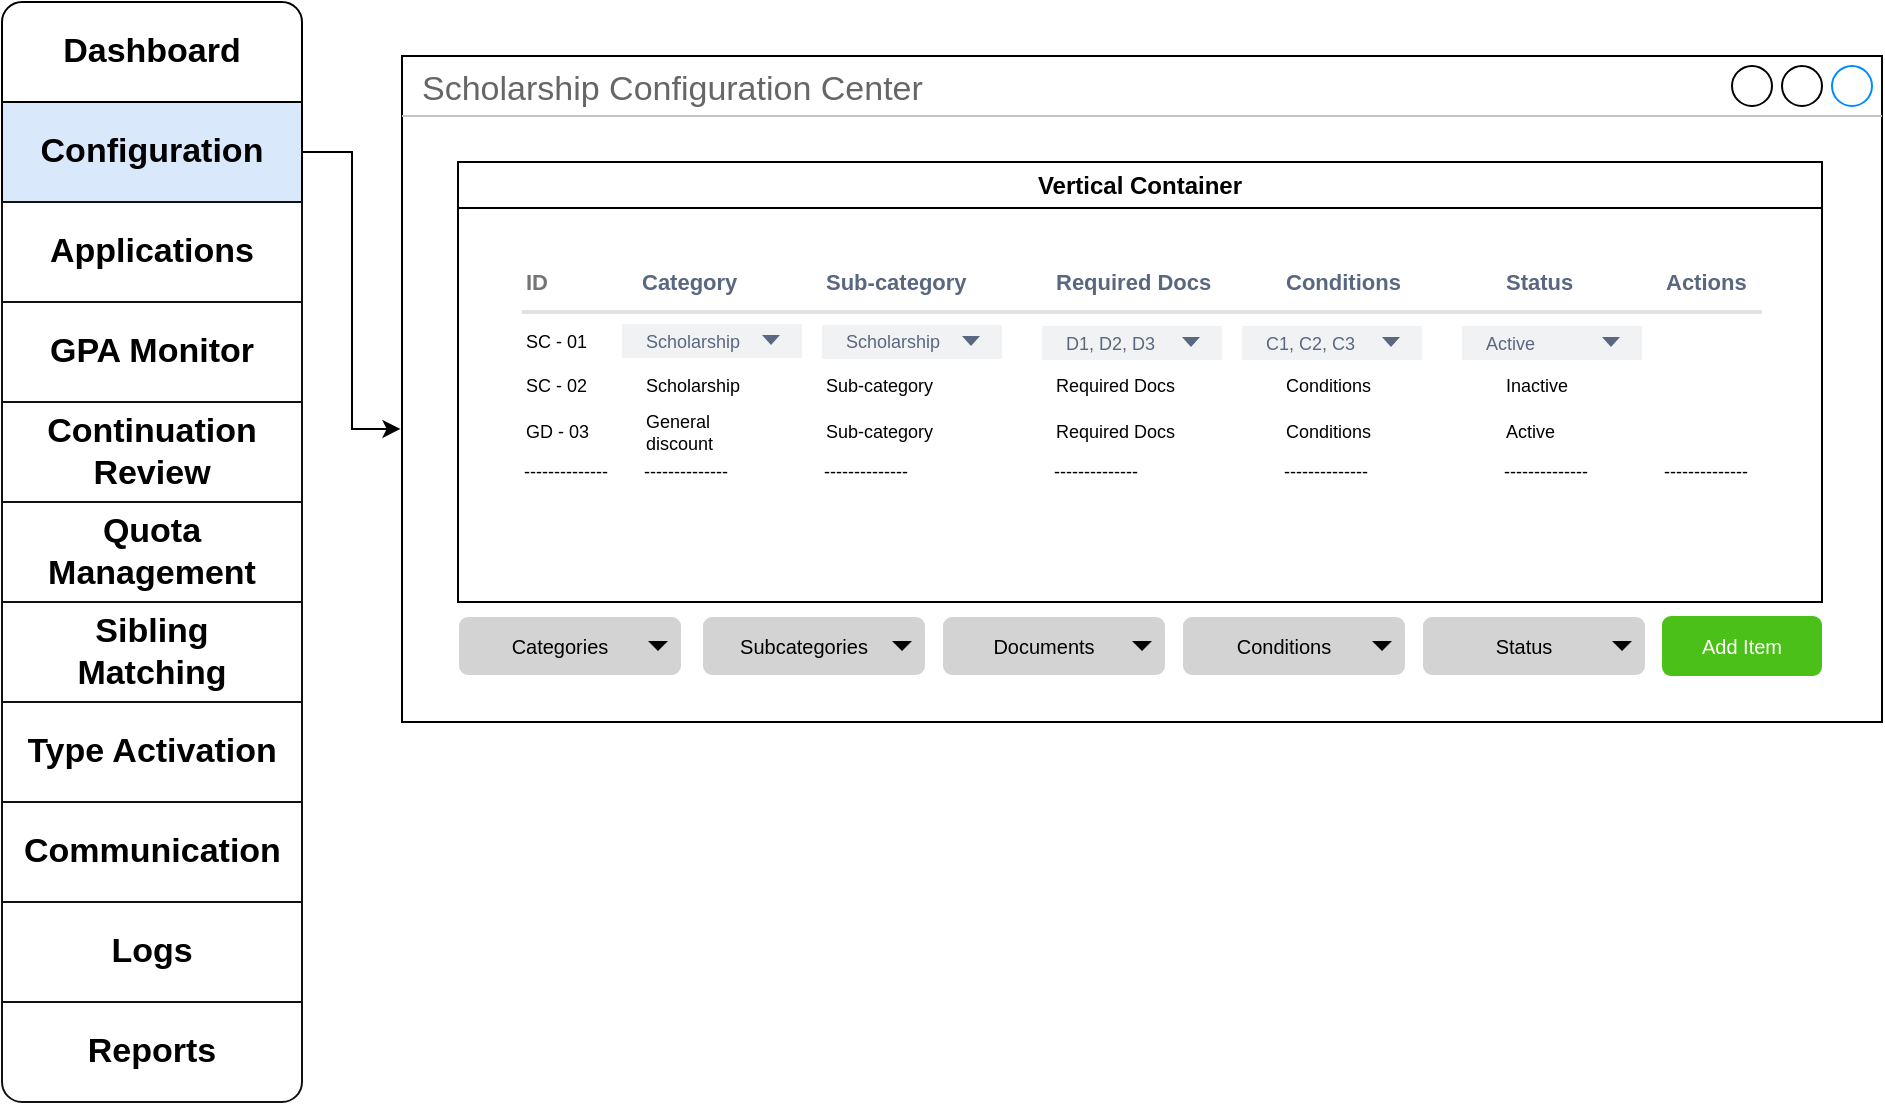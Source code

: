 <mxfile version="28.0.4">
  <diagram name="Page-1" id="Rbdsz5qpxLwi2ZQge7if">
    <mxGraphModel dx="756" dy="1519" grid="1" gridSize="10" guides="1" tooltips="1" connect="1" arrows="1" fold="1" page="1" pageScale="1" pageWidth="850" pageHeight="1100" math="0" shadow="0">
      <root>
        <mxCell id="0" />
        <mxCell id="1" parent="0" />
        <mxCell id="dKTOwhcVV6ruJDF4YYmx-1" value="Scholarship Configuration Center" style="strokeWidth=1;shadow=0;dashed=0;align=center;html=1;shape=mxgraph.mockup.containers.window;align=left;verticalAlign=top;spacingLeft=8;strokeColor2=#008cff;strokeColor3=#c4c4c4;fontColor=#666666;mainText=;fontSize=17;labelBackgroundColor=none;whiteSpace=wrap;" parent="1" vertex="1">
          <mxGeometry x="230" y="-103" width="740" height="333" as="geometry" />
        </mxCell>
        <mxCell id="dKTOwhcVV6ruJDF4YYmx-2" value="" style="swimlane;shape=mxgraph.bootstrap.anchor;strokeColor=light-dark(#121212, #ededed);fillColor=#ffffff;fontColor=#000000;fontStyle=0;childLayout=stackLayout;horizontal=1;startSize=0;horizontalStack=0;resizeParent=1;resizeParentMax=0;resizeLast=0;collapsible=0;marginBottom=0;whiteSpace=wrap;html=1;" parent="1" vertex="1">
          <mxGeometry x="30" y="-130" width="150" height="550" as="geometry" />
        </mxCell>
        <mxCell id="dKTOwhcVV6ruJDF4YYmx-3" value="Dashboard" style="text;strokeColor=light-dark(#000000, #229afd);align=center;verticalAlign=middle;spacingLeft=10;spacingRight=10;overflow=hidden;points=[[0,0.5],[1,0.5]];portConstraint=eastwest;rotatable=0;whiteSpace=wrap;html=1;shape=mxgraph.mockup.topButton;rSize=10;fillColor=light-dark(#ffffff, #229afd);fontColor=#000000;fontSize=17;fontStyle=1;" parent="dKTOwhcVV6ruJDF4YYmx-2" vertex="1">
          <mxGeometry width="150" height="50" as="geometry" />
        </mxCell>
        <mxCell id="dKTOwhcVV6ruJDF4YYmx-4" value="Configuration" style="text;strokeColor=light-dark(#000000, #5c79a3);align=center;verticalAlign=middle;spacingLeft=10;spacingRight=10;overflow=hidden;points=[[0,0.5],[1,0.5]];portConstraint=eastwest;rotatable=0;whiteSpace=wrap;html=1;rSize=5;fillColor=#dae8fc;fontSize=17;fontStyle=1;" parent="dKTOwhcVV6ruJDF4YYmx-2" vertex="1">
          <mxGeometry y="50" width="150" height="50" as="geometry" />
        </mxCell>
        <mxCell id="dKTOwhcVV6ruJDF4YYmx-5" value="Applications" style="text;strokeColor=inherit;align=center;verticalAlign=middle;spacingLeft=10;spacingRight=10;overflow=hidden;points=[[0,0.5],[1,0.5]];portConstraint=eastwest;rotatable=0;whiteSpace=wrap;html=1;rSize=5;fillColor=inherit;fontColor=inherit;fontSize=17;fontStyle=1;" parent="dKTOwhcVV6ruJDF4YYmx-2" vertex="1">
          <mxGeometry y="100" width="150" height="50" as="geometry" />
        </mxCell>
        <mxCell id="dKTOwhcVV6ruJDF4YYmx-74" value="GPA Monitor" style="text;strokeColor=inherit;align=center;verticalAlign=middle;spacingLeft=10;spacingRight=10;overflow=hidden;points=[[0,0.5],[1,0.5]];portConstraint=eastwest;rotatable=0;whiteSpace=wrap;html=1;rSize=5;fillColor=inherit;fontColor=inherit;fontSize=17;fontStyle=1;" parent="dKTOwhcVV6ruJDF4YYmx-2" vertex="1">
          <mxGeometry y="150" width="150" height="50" as="geometry" />
        </mxCell>
        <mxCell id="dKTOwhcVV6ruJDF4YYmx-75" value="Continuation Review" style="text;strokeColor=inherit;align=center;verticalAlign=middle;spacingLeft=10;spacingRight=10;overflow=hidden;points=[[0,0.5],[1,0.5]];portConstraint=eastwest;rotatable=0;whiteSpace=wrap;html=1;rSize=5;fillColor=inherit;fontColor=inherit;fontSize=17;fontStyle=1;" parent="dKTOwhcVV6ruJDF4YYmx-2" vertex="1">
          <mxGeometry y="200" width="150" height="50" as="geometry" />
        </mxCell>
        <mxCell id="dKTOwhcVV6ruJDF4YYmx-76" value="Quota Management" style="text;strokeColor=inherit;align=center;verticalAlign=middle;spacingLeft=10;spacingRight=10;overflow=hidden;points=[[0,0.5],[1,0.5]];portConstraint=eastwest;rotatable=0;whiteSpace=wrap;html=1;rSize=5;fillColor=inherit;fontColor=inherit;fontSize=17;fontStyle=1;" parent="dKTOwhcVV6ruJDF4YYmx-2" vertex="1">
          <mxGeometry y="250" width="150" height="50" as="geometry" />
        </mxCell>
        <mxCell id="dKTOwhcVV6ruJDF4YYmx-77" value="Sibling Matching" style="text;strokeColor=inherit;align=center;verticalAlign=middle;spacingLeft=10;spacingRight=10;overflow=hidden;points=[[0,0.5],[1,0.5]];portConstraint=eastwest;rotatable=0;whiteSpace=wrap;html=1;rSize=5;fillColor=inherit;fontColor=inherit;fontSize=17;fontStyle=1;" parent="dKTOwhcVV6ruJDF4YYmx-2" vertex="1">
          <mxGeometry y="300" width="150" height="50" as="geometry" />
        </mxCell>
        <mxCell id="dKTOwhcVV6ruJDF4YYmx-78" value="Type Activation" style="text;strokeColor=inherit;align=center;verticalAlign=middle;spacingLeft=10;spacingRight=10;overflow=hidden;points=[[0,0.5],[1,0.5]];portConstraint=eastwest;rotatable=0;whiteSpace=wrap;html=1;rSize=5;fillColor=inherit;fontColor=inherit;fontSize=17;fontStyle=1;" parent="dKTOwhcVV6ruJDF4YYmx-2" vertex="1">
          <mxGeometry y="350" width="150" height="50" as="geometry" />
        </mxCell>
        <mxCell id="dKTOwhcVV6ruJDF4YYmx-79" value="Communication" style="text;strokeColor=inherit;align=center;verticalAlign=middle;spacingLeft=10;spacingRight=10;overflow=hidden;points=[[0,0.5],[1,0.5]];portConstraint=eastwest;rotatable=0;whiteSpace=wrap;html=1;rSize=5;fillColor=inherit;fontColor=inherit;fontSize=17;fontStyle=1;" parent="dKTOwhcVV6ruJDF4YYmx-2" vertex="1">
          <mxGeometry y="400" width="150" height="50" as="geometry" />
        </mxCell>
        <mxCell id="dKTOwhcVV6ruJDF4YYmx-80" value="Logs" style="text;strokeColor=inherit;align=center;verticalAlign=middle;spacingLeft=10;spacingRight=10;overflow=hidden;points=[[0,0.5],[1,0.5]];portConstraint=eastwest;rotatable=0;whiteSpace=wrap;html=1;rSize=5;fillColor=inherit;fontColor=inherit;fontSize=17;fontStyle=1;" parent="dKTOwhcVV6ruJDF4YYmx-2" vertex="1">
          <mxGeometry y="450" width="150" height="50" as="geometry" />
        </mxCell>
        <mxCell id="dKTOwhcVV6ruJDF4YYmx-6" value="Reports" style="text;strokeColor=inherit;align=center;verticalAlign=middle;spacingLeft=10;spacingRight=10;overflow=hidden;points=[[0,0.5],[1,0.5]];portConstraint=eastwest;rotatable=0;whiteSpace=wrap;html=1;shape=mxgraph.mockup.bottomButton;rSize=10;fillColor=inherit;fontColor=inherit;fontSize=17;fontStyle=1;" parent="dKTOwhcVV6ruJDF4YYmx-2" vertex="1">
          <mxGeometry y="500" width="150" height="50" as="geometry" />
        </mxCell>
        <mxCell id="dKTOwhcVV6ruJDF4YYmx-7" style="edgeStyle=orthogonalEdgeStyle;rounded=0;orthogonalLoop=1;jettySize=auto;html=1;exitX=1;exitY=0.5;exitDx=0;exitDy=0;entryX=-0.001;entryY=0.56;entryDx=0;entryDy=0;entryPerimeter=0;" parent="1" source="dKTOwhcVV6ruJDF4YYmx-4" target="dKTOwhcVV6ruJDF4YYmx-1" edge="1">
          <mxGeometry relative="1" as="geometry" />
        </mxCell>
        <mxCell id="U9DRrrRyZ-1vm20WkCVu-73" value="Vertical Container" style="swimlane;whiteSpace=wrap;html=1;startSize=23;" vertex="1" parent="1">
          <mxGeometry x="258" y="-50" width="682" height="220" as="geometry">
            <mxRectangle x="258" y="-50" width="140" height="30" as="alternateBounds" />
          </mxGeometry>
        </mxCell>
        <mxCell id="U9DRrrRyZ-1vm20WkCVu-112" value="" style="group;fontColor=default;fontStyle=0;fontSize=8;" vertex="1" connectable="0" parent="1">
          <mxGeometry x="289" y="95" width="620" height="20" as="geometry" />
        </mxCell>
        <mxCell id="U9DRrrRyZ-1vm20WkCVu-113" value="--------------" style="html=1;fillColor=none;strokeColor=none;fontSize=9;align=left;fontColor=#000000;fontStyle=0;whiteSpace=wrap" vertex="1" parent="U9DRrrRyZ-1vm20WkCVu-112">
          <mxGeometry width="50" height="20" as="geometry" />
        </mxCell>
        <mxCell id="U9DRrrRyZ-1vm20WkCVu-114" value="--------------" style="html=1;fillColor=none;strokeColor=none;fontSize=9;align=left;fontColor=#000000;fontStyle=0;whiteSpace=wrap" vertex="1" parent="U9DRrrRyZ-1vm20WkCVu-112">
          <mxGeometry x="60" width="60" height="20" as="geometry" />
        </mxCell>
        <mxCell id="U9DRrrRyZ-1vm20WkCVu-115" value="--------------" style="html=1;fillColor=none;strokeColor=none;fontSize=9;align=left;fontColor=#000000;fontStyle=0;whiteSpace=wrap" vertex="1" parent="U9DRrrRyZ-1vm20WkCVu-112">
          <mxGeometry x="150" width="76" height="20" as="geometry" />
        </mxCell>
        <mxCell id="U9DRrrRyZ-1vm20WkCVu-116" value="--------------" style="html=1;fillColor=none;strokeColor=none;fontSize=9;align=left;fontColor=light-dark(#000000, #8b97ad);fontStyle=0;whiteSpace=wrap" vertex="1" parent="U9DRrrRyZ-1vm20WkCVu-112">
          <mxGeometry x="265" width="90" height="20" as="geometry" />
        </mxCell>
        <mxCell id="U9DRrrRyZ-1vm20WkCVu-117" value="--------------" style="html=1;fillColor=none;strokeColor=none;fontSize=9;align=left;fontColor=#000000;fontStyle=0;whiteSpace=wrap" vertex="1" parent="U9DRrrRyZ-1vm20WkCVu-112">
          <mxGeometry x="380" width="70" height="20" as="geometry" />
        </mxCell>
        <mxCell id="U9DRrrRyZ-1vm20WkCVu-118" value="--------------" style="html=1;fillColor=none;strokeColor=none;fontSize=9;align=left;fontColor=light-dark(#000000, #8b97ad);fontStyle=0;whiteSpace=wrap" vertex="1" parent="U9DRrrRyZ-1vm20WkCVu-112">
          <mxGeometry x="490" width="50" height="20" as="geometry" />
        </mxCell>
        <mxCell id="U9DRrrRyZ-1vm20WkCVu-119" value="--------------" style="html=1;fillColor=none;strokeColor=none;fontSize=9;align=left;fontColor=#000000;fontStyle=0;whiteSpace=wrap" vertex="1" parent="U9DRrrRyZ-1vm20WkCVu-112">
          <mxGeometry x="570" width="50" height="20" as="geometry" />
        </mxCell>
        <mxCell id="U9DRrrRyZ-1vm20WkCVu-13" value="Categories" style="html=1;shadow=0;dashed=0;shape=mxgraph.bootstrap.rrect;rSize=5;strokeColor=light-dark(#ffffff, #9577a3);strokeWidth=1;fillColor=light-dark(#d3d3d3, #6a6a6a);whiteSpace=wrap;align=center;verticalAlign=middle;fontStyle=0;fontSize=10;spacingLeft=10;spacingRight=20;" vertex="1" parent="1">
          <mxGeometry x="258" y="177" width="112" height="30" as="geometry" />
        </mxCell>
        <mxCell id="U9DRrrRyZ-1vm20WkCVu-14" value="" style="shape=triangle;direction=south;fillColor=light-dark(#020202, #121212);strokeColor=none;perimeter=none;" vertex="1" parent="U9DRrrRyZ-1vm20WkCVu-13">
          <mxGeometry x="1" y="0.5" width="10" height="5" relative="1" as="geometry">
            <mxPoint x="-17" y="-2.5" as="offset" />
          </mxGeometry>
        </mxCell>
        <mxCell id="U9DRrrRyZ-1vm20WkCVu-36" value="Add Item" style="rounded=1;fillColor=light-dark(#4ac018, #67b2ff);strokeColor=none;html=1;whiteSpace=wrap;fontColor=#ffffff;align=center;verticalAlign=middle;fontStyle=0;fontSize=10;sketch=0;labelBackgroundColor=none;labelBorderColor=none;" vertex="1" parent="1">
          <mxGeometry x="860" y="177" width="80" height="30" as="geometry" />
        </mxCell>
        <mxCell id="U9DRrrRyZ-1vm20WkCVu-143" value="Subcategories" style="html=1;shadow=0;dashed=0;shape=mxgraph.bootstrap.rrect;rSize=5;strokeColor=light-dark(#ffffff, #9577a3);strokeWidth=1;fillColor=light-dark(#d3d3d3, #6a6a6a);whiteSpace=wrap;align=center;verticalAlign=middle;fontStyle=0;fontSize=10;spacingLeft=10;spacingRight=20;" vertex="1" parent="1">
          <mxGeometry x="380" y="177" width="112" height="30" as="geometry" />
        </mxCell>
        <mxCell id="U9DRrrRyZ-1vm20WkCVu-144" value="" style="shape=triangle;direction=south;fillColor=light-dark(#020202, #121212);strokeColor=none;perimeter=none;" vertex="1" parent="U9DRrrRyZ-1vm20WkCVu-143">
          <mxGeometry x="1" y="0.5" width="10" height="5" relative="1" as="geometry">
            <mxPoint x="-17" y="-2.5" as="offset" />
          </mxGeometry>
        </mxCell>
        <mxCell id="U9DRrrRyZ-1vm20WkCVu-145" value="Documents" style="html=1;shadow=0;dashed=0;shape=mxgraph.bootstrap.rrect;rSize=5;strokeColor=light-dark(#ffffff, #9577a3);strokeWidth=1;fillColor=light-dark(#d3d3d3, #6a6a6a);whiteSpace=wrap;align=center;verticalAlign=middle;fontStyle=0;fontSize=10;spacingLeft=10;spacingRight=20;" vertex="1" parent="1">
          <mxGeometry x="500" y="177" width="112" height="30" as="geometry" />
        </mxCell>
        <mxCell id="U9DRrrRyZ-1vm20WkCVu-146" value="" style="shape=triangle;direction=south;fillColor=light-dark(#020202, #121212);strokeColor=none;perimeter=none;" vertex="1" parent="U9DRrrRyZ-1vm20WkCVu-145">
          <mxGeometry x="1" y="0.5" width="10" height="5" relative="1" as="geometry">
            <mxPoint x="-17" y="-2.5" as="offset" />
          </mxGeometry>
        </mxCell>
        <mxCell id="U9DRrrRyZ-1vm20WkCVu-147" value="Conditions" style="html=1;shadow=0;dashed=0;shape=mxgraph.bootstrap.rrect;rSize=5;strokeColor=light-dark(#ffffff, #9577a3);strokeWidth=1;fillColor=light-dark(#d3d3d3, #6a6a6a);whiteSpace=wrap;align=center;verticalAlign=middle;fontStyle=0;fontSize=10;spacingLeft=10;spacingRight=20;" vertex="1" parent="1">
          <mxGeometry x="620" y="177" width="112" height="30" as="geometry" />
        </mxCell>
        <mxCell id="U9DRrrRyZ-1vm20WkCVu-148" value="" style="shape=triangle;direction=south;fillColor=light-dark(#020202, #121212);strokeColor=none;perimeter=none;" vertex="1" parent="U9DRrrRyZ-1vm20WkCVu-147">
          <mxGeometry x="1" y="0.5" width="10" height="5" relative="1" as="geometry">
            <mxPoint x="-17" y="-2.5" as="offset" />
          </mxGeometry>
        </mxCell>
        <mxCell id="U9DRrrRyZ-1vm20WkCVu-149" value="Status" style="html=1;shadow=0;dashed=0;shape=mxgraph.bootstrap.rrect;rSize=5;strokeColor=light-dark(#ffffff, #9577a3);strokeWidth=1;fillColor=light-dark(#d3d3d3, #6a6a6a);whiteSpace=wrap;align=center;verticalAlign=middle;fontStyle=0;fontSize=10;spacingLeft=10;spacingRight=20;" vertex="1" parent="1">
          <mxGeometry x="740" y="177" width="112" height="30" as="geometry" />
        </mxCell>
        <mxCell id="U9DRrrRyZ-1vm20WkCVu-150" value="" style="shape=triangle;direction=south;fillColor=light-dark(#020202, #121212);strokeColor=none;perimeter=none;" vertex="1" parent="U9DRrrRyZ-1vm20WkCVu-149">
          <mxGeometry x="1" y="0.5" width="10" height="5" relative="1" as="geometry">
            <mxPoint x="-17" y="-2.5" as="offset" />
          </mxGeometry>
        </mxCell>
        <mxCell id="U9DRrrRyZ-1vm20WkCVu-161" value="" style="shape=image;html=1;verticalAlign=top;verticalLabelPosition=bottom;labelBackgroundColor=#ffffff;imageAspect=0;aspect=fixed;image=https://icons.diagrams.net/icon-cache1/Evil_Icons_User_Interface-2617/basket-588.svg" vertex="1" parent="1">
          <mxGeometry x="874" y="56" width="16" height="16" as="geometry" />
        </mxCell>
        <mxCell id="U9DRrrRyZ-1vm20WkCVu-162" value="" style="shape=image;html=1;verticalAlign=top;verticalLabelPosition=bottom;labelBackgroundColor=#ffffff;imageAspect=0;aspect=fixed;image=https://icons.diagrams.net/icon-cache1/Evil_Icons_User_Interface-2617/basket-588.svg" vertex="1" parent="1">
          <mxGeometry x="874" y="79" width="16" height="16" as="geometry" />
        </mxCell>
        <mxCell id="U9DRrrRyZ-1vm20WkCVu-165" value="Scholarship" style="rounded=1;fillColor=#F1F2F4;strokeColor=none;html=1;whiteSpace=wrap;fontColor=#596780;align=left;fontSize=9;spacingLeft=10;sketch=0;arcSize=0;" vertex="1" parent="1">
          <mxGeometry x="340" y="31" width="90" height="17" as="geometry" />
        </mxCell>
        <mxCell id="U9DRrrRyZ-1vm20WkCVu-166" value="" style="shape=triangle;direction=south;fillColor=#596780;strokeColor=none;html=1;sketch=0;fontSize=9;" vertex="1" parent="U9DRrrRyZ-1vm20WkCVu-165">
          <mxGeometry x="1" y="0.5" width="9" height="5" relative="1" as="geometry">
            <mxPoint x="-20" y="-3" as="offset" />
          </mxGeometry>
        </mxCell>
        <mxCell id="U9DRrrRyZ-1vm20WkCVu-94" value="" style="group;fontColor=default;fontStyle=0;fontSize=8;" vertex="1" connectable="0" parent="1">
          <mxGeometry x="290" y="75" width="620" height="20" as="geometry" />
        </mxCell>
        <mxCell id="U9DRrrRyZ-1vm20WkCVu-95" value="GD - 03" style="html=1;fillColor=none;strokeColor=none;fontSize=9;align=left;fontColor=#000000;fontStyle=0;whiteSpace=wrap" vertex="1" parent="U9DRrrRyZ-1vm20WkCVu-94">
          <mxGeometry width="50" height="20" as="geometry" />
        </mxCell>
        <mxCell id="U9DRrrRyZ-1vm20WkCVu-96" value="General discount" style="html=1;fillColor=none;strokeColor=none;fontSize=9;align=left;fontColor=#000000;fontStyle=0;whiteSpace=wrap" vertex="1" parent="U9DRrrRyZ-1vm20WkCVu-94">
          <mxGeometry x="60" width="60" height="20" as="geometry" />
        </mxCell>
        <mxCell id="U9DRrrRyZ-1vm20WkCVu-97" value="Sub-category" style="html=1;fillColor=none;strokeColor=none;fontSize=9;align=left;fontColor=#000000;fontStyle=0;whiteSpace=wrap" vertex="1" parent="U9DRrrRyZ-1vm20WkCVu-94">
          <mxGeometry x="150" width="76" height="20" as="geometry" />
        </mxCell>
        <mxCell id="U9DRrrRyZ-1vm20WkCVu-98" value="Required Docs" style="html=1;fillColor=none;strokeColor=none;fontSize=9;align=left;fontColor=light-dark(#000000, #8b97ad);fontStyle=0;whiteSpace=wrap" vertex="1" parent="U9DRrrRyZ-1vm20WkCVu-94">
          <mxGeometry x="265" width="90" height="20" as="geometry" />
        </mxCell>
        <mxCell id="U9DRrrRyZ-1vm20WkCVu-99" value="Conditions" style="html=1;fillColor=none;strokeColor=none;fontSize=9;align=left;fontColor=#000000;fontStyle=0;whiteSpace=wrap" vertex="1" parent="U9DRrrRyZ-1vm20WkCVu-94">
          <mxGeometry x="380" width="70" height="20" as="geometry" />
        </mxCell>
        <mxCell id="U9DRrrRyZ-1vm20WkCVu-100" value="Active" style="html=1;fillColor=none;strokeColor=none;fontSize=9;align=left;fontColor=light-dark(#000000, #8b97ad);fontStyle=0;whiteSpace=wrap" vertex="1" parent="U9DRrrRyZ-1vm20WkCVu-94">
          <mxGeometry x="490" width="50" height="20" as="geometry" />
        </mxCell>
        <mxCell id="U9DRrrRyZ-1vm20WkCVu-102" value="" style="group" vertex="1" connectable="0" parent="1">
          <mxGeometry x="290" width="620" height="49" as="geometry" />
        </mxCell>
        <mxCell id="U9DRrrRyZ-1vm20WkCVu-103" value="" style="shape=line;strokeWidth=2;html=1;strokeColor=#DFE1E5;resizeWidth=1" vertex="1" parent="U9DRrrRyZ-1vm20WkCVu-102">
          <mxGeometry y="20" width="620" height="10" as="geometry" />
        </mxCell>
        <mxCell id="U9DRrrRyZ-1vm20WkCVu-104" value="" style="group" vertex="1" connectable="0" parent="U9DRrrRyZ-1vm20WkCVu-102">
          <mxGeometry width="620" height="20" as="geometry" />
        </mxCell>
        <mxCell id="U9DRrrRyZ-1vm20WkCVu-105" value="&lt;span style=&quot;color: rgb(116, 116, 116);&quot;&gt;&lt;span&gt;ID&lt;/span&gt;&lt;/span&gt;" style="html=1;fillColor=none;strokeColor=none;fontSize=11;align=left;fontColor=light-dark(#606060, #458af4);fontStyle=1;whiteSpace=wrap" vertex="1" parent="U9DRrrRyZ-1vm20WkCVu-104">
          <mxGeometry width="50" height="20" as="geometry" />
        </mxCell>
        <mxCell id="U9DRrrRyZ-1vm20WkCVu-106" value="Category" style="html=1;fillColor=none;strokeColor=none;fontSize=11;align=left;fontColor=#596780;fontStyle=1;whiteSpace=wrap" vertex="1" parent="U9DRrrRyZ-1vm20WkCVu-104">
          <mxGeometry x="58" width="60" height="20" as="geometry" />
        </mxCell>
        <mxCell id="U9DRrrRyZ-1vm20WkCVu-107" value="Sub-category" style="html=1;fillColor=none;strokeColor=none;fontSize=11;align=left;fontColor=#596780;fontStyle=1;whiteSpace=wrap" vertex="1" parent="U9DRrrRyZ-1vm20WkCVu-104">
          <mxGeometry x="150" width="76" height="20" as="geometry" />
        </mxCell>
        <mxCell id="U9DRrrRyZ-1vm20WkCVu-108" value="Required Docs" style="html=1;fillColor=none;strokeColor=none;fontSize=11;align=left;fontColor=#596780;fontStyle=1;whiteSpace=wrap" vertex="1" parent="U9DRrrRyZ-1vm20WkCVu-104">
          <mxGeometry x="265" width="90" height="20" as="geometry" />
        </mxCell>
        <mxCell id="U9DRrrRyZ-1vm20WkCVu-109" value="Conditions" style="html=1;fillColor=none;strokeColor=none;fontSize=11;align=left;fontColor=#596780;fontStyle=1;whiteSpace=wrap" vertex="1" parent="U9DRrrRyZ-1vm20WkCVu-104">
          <mxGeometry x="380" width="70" height="20" as="geometry" />
        </mxCell>
        <mxCell id="U9DRrrRyZ-1vm20WkCVu-110" value="Status" style="html=1;fillColor=none;strokeColor=none;fontSize=11;align=left;fontColor=#596780;fontStyle=1;whiteSpace=wrap" vertex="1" parent="U9DRrrRyZ-1vm20WkCVu-104">
          <mxGeometry x="490" width="50" height="20" as="geometry" />
        </mxCell>
        <mxCell id="U9DRrrRyZ-1vm20WkCVu-111" value="Actions" style="html=1;fillColor=none;strokeColor=none;fontSize=11;align=left;fontColor=#596780;fontStyle=1;whiteSpace=wrap" vertex="1" parent="U9DRrrRyZ-1vm20WkCVu-104">
          <mxGeometry x="570" width="50" height="20" as="geometry" />
        </mxCell>
        <mxCell id="U9DRrrRyZ-1vm20WkCVu-176" value="C1, C2, C3" style="rounded=1;fillColor=#F1F2F4;strokeColor=none;html=1;whiteSpace=wrap;fontColor=#596780;align=left;fontSize=9;spacingLeft=10;sketch=0;arcSize=0;" vertex="1" parent="U9DRrrRyZ-1vm20WkCVu-102">
          <mxGeometry x="360" y="32" width="90" height="17" as="geometry" />
        </mxCell>
        <mxCell id="U9DRrrRyZ-1vm20WkCVu-177" value="" style="shape=triangle;direction=south;fillColor=#596780;strokeColor=none;html=1;sketch=0;fontSize=9;" vertex="1" parent="U9DRrrRyZ-1vm20WkCVu-176">
          <mxGeometry x="1" y="0.5" width="9" height="5" relative="1" as="geometry">
            <mxPoint x="-20" y="-3" as="offset" />
          </mxGeometry>
        </mxCell>
        <mxCell id="U9DRrrRyZ-1vm20WkCVu-178" value="Active" style="rounded=1;fillColor=#F1F2F4;strokeColor=none;html=1;whiteSpace=wrap;fontColor=#596780;align=left;fontSize=9;spacingLeft=10;sketch=0;arcSize=0;" vertex="1" parent="U9DRrrRyZ-1vm20WkCVu-102">
          <mxGeometry x="470" y="32" width="90" height="17" as="geometry" />
        </mxCell>
        <mxCell id="U9DRrrRyZ-1vm20WkCVu-179" value="" style="shape=triangle;direction=south;fillColor=#596780;strokeColor=none;html=1;sketch=0;fontSize=9;" vertex="1" parent="U9DRrrRyZ-1vm20WkCVu-178">
          <mxGeometry x="1" y="0.5" width="9" height="5" relative="1" as="geometry">
            <mxPoint x="-20" y="-3" as="offset" />
          </mxGeometry>
        </mxCell>
        <mxCell id="U9DRrrRyZ-1vm20WkCVu-87" value="SC - 02" style="html=1;fillColor=none;strokeColor=none;fontSize=9;align=left;fontColor=#000000;fontStyle=0;whiteSpace=wrap" vertex="1" parent="1">
          <mxGeometry x="290" y="52" width="50" height="20" as="geometry" />
        </mxCell>
        <mxCell id="U9DRrrRyZ-1vm20WkCVu-88" value="Scholarship" style="html=1;fillColor=none;strokeColor=none;fontSize=9;align=left;fontColor=#000000;fontStyle=0;whiteSpace=wrap" vertex="1" parent="1">
          <mxGeometry x="350" y="52" width="60" height="20" as="geometry" />
        </mxCell>
        <mxCell id="U9DRrrRyZ-1vm20WkCVu-89" value="Sub-category" style="html=1;fillColor=none;strokeColor=none;fontSize=9;align=left;fontColor=#000000;fontStyle=0;whiteSpace=wrap" vertex="1" parent="1">
          <mxGeometry x="440" y="52" width="76" height="20" as="geometry" />
        </mxCell>
        <mxCell id="U9DRrrRyZ-1vm20WkCVu-90" value="Required Docs" style="html=1;fillColor=none;strokeColor=none;fontSize=9;align=left;fontColor=light-dark(#000000, #8b97ad);fontStyle=0;whiteSpace=wrap" vertex="1" parent="1">
          <mxGeometry x="555" y="52" width="90" height="20" as="geometry" />
        </mxCell>
        <mxCell id="U9DRrrRyZ-1vm20WkCVu-91" value="Conditions" style="html=1;fillColor=none;strokeColor=none;fontSize=9;align=left;fontColor=#000000;fontStyle=0;whiteSpace=wrap" vertex="1" parent="1">
          <mxGeometry x="670" y="52" width="70" height="20" as="geometry" />
        </mxCell>
        <mxCell id="U9DRrrRyZ-1vm20WkCVu-92" value="Inactive" style="html=1;fillColor=none;strokeColor=none;fontSize=9;align=left;fontColor=light-dark(#000000, #8b97ad);fontStyle=0;whiteSpace=wrap" vertex="1" parent="1">
          <mxGeometry x="780" y="52" width="50" height="20" as="geometry" />
        </mxCell>
        <mxCell id="U9DRrrRyZ-1vm20WkCVu-79" value="SC - 01" style="html=1;fillColor=none;strokeColor=none;fontSize=9;align=left;fontColor=#000000;fontStyle=0;whiteSpace=wrap" vertex="1" parent="1">
          <mxGeometry x="290" y="30" width="50" height="20" as="geometry" />
        </mxCell>
        <mxCell id="U9DRrrRyZ-1vm20WkCVu-151" value="" style="shape=image;html=1;verticalAlign=top;verticalLabelPosition=bottom;labelBackgroundColor=#ffffff;imageAspect=0;aspect=fixed;image=https://icons.diagrams.net/icon-cache1/Evil_Icons_User_Interface-2617/basket-588.svg" vertex="1" parent="1">
          <mxGeometry x="874" y="33" width="16" height="16" as="geometry" />
        </mxCell>
        <mxCell id="U9DRrrRyZ-1vm20WkCVu-172" value="Scholarship" style="rounded=1;fillColor=#F1F2F4;strokeColor=none;html=1;whiteSpace=wrap;fontColor=#596780;align=left;fontSize=9;spacingLeft=10;sketch=0;arcSize=0;" vertex="1" parent="1">
          <mxGeometry x="440" y="31.5" width="90" height="17" as="geometry" />
        </mxCell>
        <mxCell id="U9DRrrRyZ-1vm20WkCVu-173" value="" style="shape=triangle;direction=south;fillColor=#596780;strokeColor=none;html=1;sketch=0;fontSize=9;" vertex="1" parent="U9DRrrRyZ-1vm20WkCVu-172">
          <mxGeometry x="1" y="0.5" width="9" height="5" relative="1" as="geometry">
            <mxPoint x="-20" y="-3" as="offset" />
          </mxGeometry>
        </mxCell>
        <mxCell id="U9DRrrRyZ-1vm20WkCVu-174" value="D1, D2, D3" style="rounded=1;fillColor=#F1F2F4;strokeColor=none;html=1;whiteSpace=wrap;fontColor=#596780;align=left;fontSize=9;spacingLeft=10;sketch=0;arcSize=0;" vertex="1" parent="1">
          <mxGeometry x="550" y="32" width="90" height="17" as="geometry" />
        </mxCell>
        <mxCell id="U9DRrrRyZ-1vm20WkCVu-175" value="" style="shape=triangle;direction=south;fillColor=#596780;strokeColor=none;html=1;sketch=0;fontSize=9;" vertex="1" parent="U9DRrrRyZ-1vm20WkCVu-174">
          <mxGeometry x="1" y="0.5" width="9" height="5" relative="1" as="geometry">
            <mxPoint x="-20" y="-3" as="offset" />
          </mxGeometry>
        </mxCell>
      </root>
    </mxGraphModel>
  </diagram>
</mxfile>

